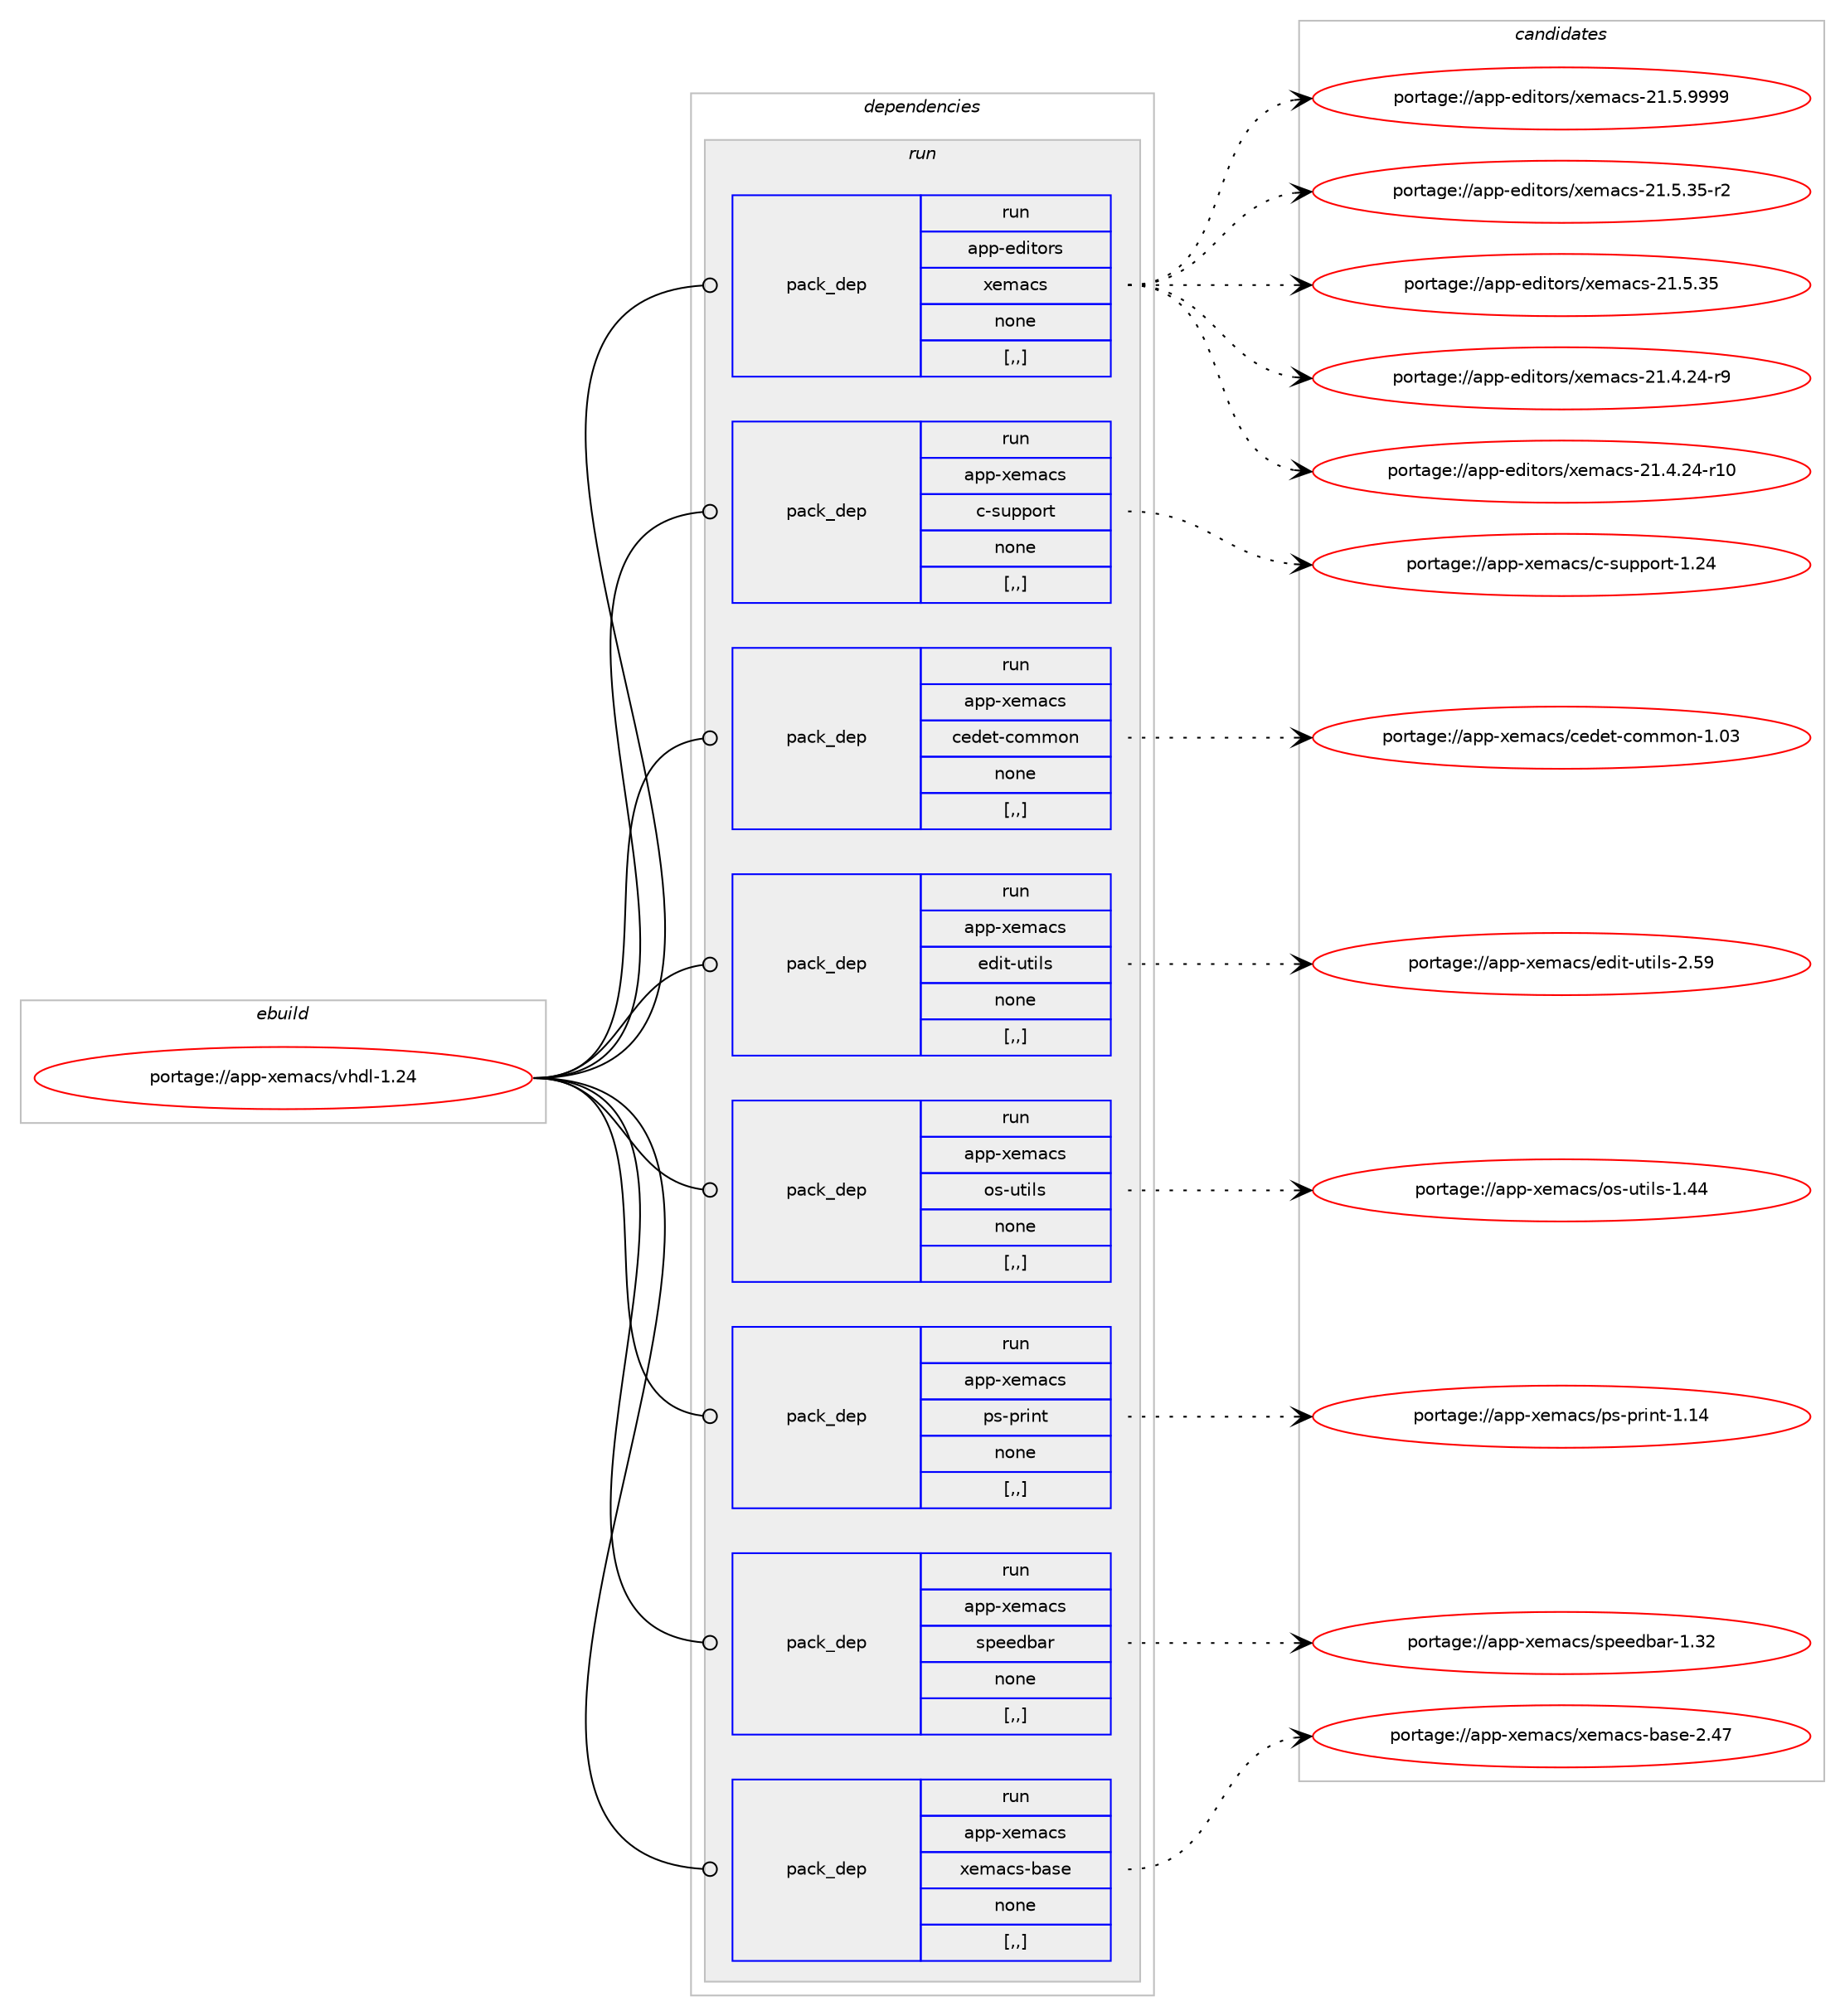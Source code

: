 digraph prolog {

# *************
# Graph options
# *************

newrank=true;
concentrate=true;
compound=true;
graph [rankdir=LR,fontname=Helvetica,fontsize=10,ranksep=1.5];#, ranksep=2.5, nodesep=0.2];
edge  [arrowhead=vee];
node  [fontname=Helvetica,fontsize=10];

# **********
# The ebuild
# **********

subgraph cluster_leftcol {
color=gray;
label=<<i>ebuild</i>>;
id [label="portage://app-xemacs/vhdl-1.24", color=red, width=4, href="../app-xemacs/vhdl-1.24.svg"];
}

# ****************
# The dependencies
# ****************

subgraph cluster_midcol {
color=gray;
label=<<i>dependencies</i>>;
subgraph cluster_compile {
fillcolor="#eeeeee";
style=filled;
label=<<i>compile</i>>;
}
subgraph cluster_compileandrun {
fillcolor="#eeeeee";
style=filled;
label=<<i>compile and run</i>>;
}
subgraph cluster_run {
fillcolor="#eeeeee";
style=filled;
label=<<i>run</i>>;
subgraph pack46046 {
dependency63425 [label=<<TABLE BORDER="0" CELLBORDER="1" CELLSPACING="0" CELLPADDING="4" WIDTH="220"><TR><TD ROWSPAN="6" CELLPADDING="30">pack_dep</TD></TR><TR><TD WIDTH="110">run</TD></TR><TR><TD>app-editors</TD></TR><TR><TD>xemacs</TD></TR><TR><TD>none</TD></TR><TR><TD>[,,]</TD></TR></TABLE>>, shape=none, color=blue];
}
id:e -> dependency63425:w [weight=20,style="solid",arrowhead="odot"];
subgraph pack46047 {
dependency63426 [label=<<TABLE BORDER="0" CELLBORDER="1" CELLSPACING="0" CELLPADDING="4" WIDTH="220"><TR><TD ROWSPAN="6" CELLPADDING="30">pack_dep</TD></TR><TR><TD WIDTH="110">run</TD></TR><TR><TD>app-xemacs</TD></TR><TR><TD>c-support</TD></TR><TR><TD>none</TD></TR><TR><TD>[,,]</TD></TR></TABLE>>, shape=none, color=blue];
}
id:e -> dependency63426:w [weight=20,style="solid",arrowhead="odot"];
subgraph pack46048 {
dependency63427 [label=<<TABLE BORDER="0" CELLBORDER="1" CELLSPACING="0" CELLPADDING="4" WIDTH="220"><TR><TD ROWSPAN="6" CELLPADDING="30">pack_dep</TD></TR><TR><TD WIDTH="110">run</TD></TR><TR><TD>app-xemacs</TD></TR><TR><TD>cedet-common</TD></TR><TR><TD>none</TD></TR><TR><TD>[,,]</TD></TR></TABLE>>, shape=none, color=blue];
}
id:e -> dependency63427:w [weight=20,style="solid",arrowhead="odot"];
subgraph pack46049 {
dependency63428 [label=<<TABLE BORDER="0" CELLBORDER="1" CELLSPACING="0" CELLPADDING="4" WIDTH="220"><TR><TD ROWSPAN="6" CELLPADDING="30">pack_dep</TD></TR><TR><TD WIDTH="110">run</TD></TR><TR><TD>app-xemacs</TD></TR><TR><TD>edit-utils</TD></TR><TR><TD>none</TD></TR><TR><TD>[,,]</TD></TR></TABLE>>, shape=none, color=blue];
}
id:e -> dependency63428:w [weight=20,style="solid",arrowhead="odot"];
subgraph pack46050 {
dependency63429 [label=<<TABLE BORDER="0" CELLBORDER="1" CELLSPACING="0" CELLPADDING="4" WIDTH="220"><TR><TD ROWSPAN="6" CELLPADDING="30">pack_dep</TD></TR><TR><TD WIDTH="110">run</TD></TR><TR><TD>app-xemacs</TD></TR><TR><TD>os-utils</TD></TR><TR><TD>none</TD></TR><TR><TD>[,,]</TD></TR></TABLE>>, shape=none, color=blue];
}
id:e -> dependency63429:w [weight=20,style="solid",arrowhead="odot"];
subgraph pack46051 {
dependency63430 [label=<<TABLE BORDER="0" CELLBORDER="1" CELLSPACING="0" CELLPADDING="4" WIDTH="220"><TR><TD ROWSPAN="6" CELLPADDING="30">pack_dep</TD></TR><TR><TD WIDTH="110">run</TD></TR><TR><TD>app-xemacs</TD></TR><TR><TD>ps-print</TD></TR><TR><TD>none</TD></TR><TR><TD>[,,]</TD></TR></TABLE>>, shape=none, color=blue];
}
id:e -> dependency63430:w [weight=20,style="solid",arrowhead="odot"];
subgraph pack46052 {
dependency63431 [label=<<TABLE BORDER="0" CELLBORDER="1" CELLSPACING="0" CELLPADDING="4" WIDTH="220"><TR><TD ROWSPAN="6" CELLPADDING="30">pack_dep</TD></TR><TR><TD WIDTH="110">run</TD></TR><TR><TD>app-xemacs</TD></TR><TR><TD>speedbar</TD></TR><TR><TD>none</TD></TR><TR><TD>[,,]</TD></TR></TABLE>>, shape=none, color=blue];
}
id:e -> dependency63431:w [weight=20,style="solid",arrowhead="odot"];
subgraph pack46053 {
dependency63432 [label=<<TABLE BORDER="0" CELLBORDER="1" CELLSPACING="0" CELLPADDING="4" WIDTH="220"><TR><TD ROWSPAN="6" CELLPADDING="30">pack_dep</TD></TR><TR><TD WIDTH="110">run</TD></TR><TR><TD>app-xemacs</TD></TR><TR><TD>xemacs-base</TD></TR><TR><TD>none</TD></TR><TR><TD>[,,]</TD></TR></TABLE>>, shape=none, color=blue];
}
id:e -> dependency63432:w [weight=20,style="solid",arrowhead="odot"];
}
}

# **************
# The candidates
# **************

subgraph cluster_choices {
rank=same;
color=gray;
label=<<i>candidates</i>>;

subgraph choice46046 {
color=black;
nodesep=1;
choice971121124510110010511611111411547120101109979911545504946534657575757 [label="portage://app-editors/xemacs-21.5.9999", color=red, width=4,href="../app-editors/xemacs-21.5.9999.svg"];
choice971121124510110010511611111411547120101109979911545504946534651534511450 [label="portage://app-editors/xemacs-21.5.35-r2", color=red, width=4,href="../app-editors/xemacs-21.5.35-r2.svg"];
choice97112112451011001051161111141154712010110997991154550494653465153 [label="portage://app-editors/xemacs-21.5.35", color=red, width=4,href="../app-editors/xemacs-21.5.35.svg"];
choice971121124510110010511611111411547120101109979911545504946524650524511457 [label="portage://app-editors/xemacs-21.4.24-r9", color=red, width=4,href="../app-editors/xemacs-21.4.24-r9.svg"];
choice97112112451011001051161111141154712010110997991154550494652465052451144948 [label="portage://app-editors/xemacs-21.4.24-r10", color=red, width=4,href="../app-editors/xemacs-21.4.24-r10.svg"];
dependency63425:e -> choice971121124510110010511611111411547120101109979911545504946534657575757:w [style=dotted,weight="100"];
dependency63425:e -> choice971121124510110010511611111411547120101109979911545504946534651534511450:w [style=dotted,weight="100"];
dependency63425:e -> choice97112112451011001051161111141154712010110997991154550494653465153:w [style=dotted,weight="100"];
dependency63425:e -> choice971121124510110010511611111411547120101109979911545504946524650524511457:w [style=dotted,weight="100"];
dependency63425:e -> choice97112112451011001051161111141154712010110997991154550494652465052451144948:w [style=dotted,weight="100"];
}
subgraph choice46047 {
color=black;
nodesep=1;
choice971121124512010110997991154799451151171121121111141164549465052 [label="portage://app-xemacs/c-support-1.24", color=red, width=4,href="../app-xemacs/c-support-1.24.svg"];
dependency63426:e -> choice971121124512010110997991154799451151171121121111141164549465052:w [style=dotted,weight="100"];
}
subgraph choice46048 {
color=black;
nodesep=1;
choice97112112451201011099799115479910110010111645991111091091111104549464851 [label="portage://app-xemacs/cedet-common-1.03", color=red, width=4,href="../app-xemacs/cedet-common-1.03.svg"];
dependency63427:e -> choice97112112451201011099799115479910110010111645991111091091111104549464851:w [style=dotted,weight="100"];
}
subgraph choice46049 {
color=black;
nodesep=1;
choice9711211245120101109979911547101100105116451171161051081154550465357 [label="portage://app-xemacs/edit-utils-2.59", color=red, width=4,href="../app-xemacs/edit-utils-2.59.svg"];
dependency63428:e -> choice9711211245120101109979911547101100105116451171161051081154550465357:w [style=dotted,weight="100"];
}
subgraph choice46050 {
color=black;
nodesep=1;
choice9711211245120101109979911547111115451171161051081154549465252 [label="portage://app-xemacs/os-utils-1.44", color=red, width=4,href="../app-xemacs/os-utils-1.44.svg"];
dependency63429:e -> choice9711211245120101109979911547111115451171161051081154549465252:w [style=dotted,weight="100"];
}
subgraph choice46051 {
color=black;
nodesep=1;
choice9711211245120101109979911547112115451121141051101164549464952 [label="portage://app-xemacs/ps-print-1.14", color=red, width=4,href="../app-xemacs/ps-print-1.14.svg"];
dependency63430:e -> choice9711211245120101109979911547112115451121141051101164549464952:w [style=dotted,weight="100"];
}
subgraph choice46052 {
color=black;
nodesep=1;
choice971121124512010110997991154711511210110110098971144549465150 [label="portage://app-xemacs/speedbar-1.32", color=red, width=4,href="../app-xemacs/speedbar-1.32.svg"];
dependency63431:e -> choice971121124512010110997991154711511210110110098971144549465150:w [style=dotted,weight="100"];
}
subgraph choice46053 {
color=black;
nodesep=1;
choice971121124512010110997991154712010110997991154598971151014550465255 [label="portage://app-xemacs/xemacs-base-2.47", color=red, width=4,href="../app-xemacs/xemacs-base-2.47.svg"];
dependency63432:e -> choice971121124512010110997991154712010110997991154598971151014550465255:w [style=dotted,weight="100"];
}
}

}
